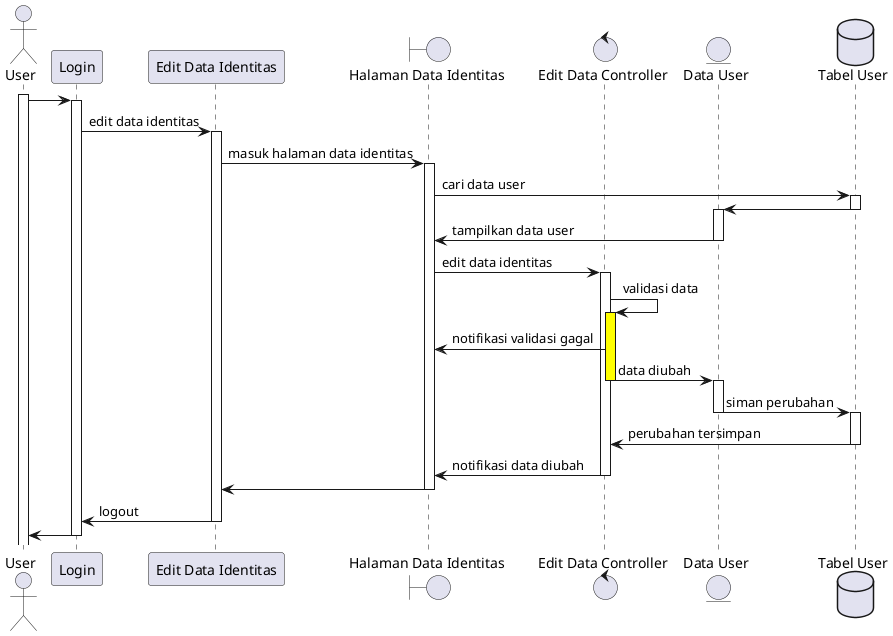 @startuml

' Delcare
actor User
participant Login
participant "Edit Data Identitas" as edit_identity
boundary "Halaman Data Identitas" as identity_page
control "Edit Data Controller" as edit_controller

entity "Data User" as data_user
database "Tabel User" as db_user


' Flow
activate User
User -> Login
activate Login

Login -> edit_identity : edit data identitas
activate edit_identity

edit_identity -> identity_page : masuk halaman data identitas
activate identity_page
identity_page -> db_user : cari data user

activate db_user
db_user -> data_user
deactivate db_user

activate data_user
data_user -> identity_page : tampilkan data user
deactivate data_user

identity_page -> edit_controller : edit data identitas
activate edit_controller
edit_controller -> edit_controller : validasi data
activate edit_controller #Yellow
edit_controller -> identity_page : notifikasi validasi gagal


edit_controller -> data_user : data diubah
deactivate edit_controller
activate data_user

data_user -> db_user : siman perubahan
deactivate data_user
activate db_user
db_user -> edit_controller : perubahan tersimpan
deactivate db_user

edit_controller -> identity_page : notifikasi data diubah
deactivate edit_controller

identity_page -> edit_identity
deactivate identity_page

edit_identity -> Login : logout
deactivate edit_identity

Login -> User
deactivate Login






@enduml